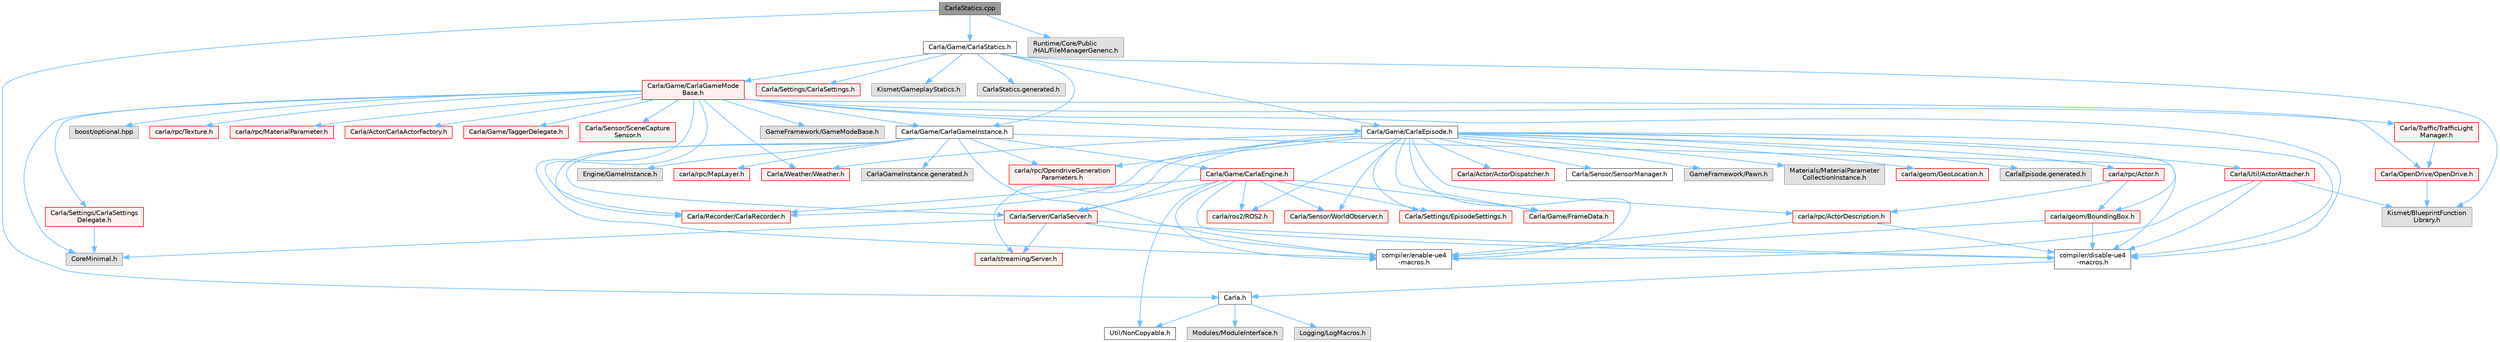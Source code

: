 digraph "CarlaStatics.cpp"
{
 // INTERACTIVE_SVG=YES
 // LATEX_PDF_SIZE
  bgcolor="transparent";
  edge [fontname=Helvetica,fontsize=10,labelfontname=Helvetica,labelfontsize=10];
  node [fontname=Helvetica,fontsize=10,shape=box,height=0.2,width=0.4];
  Node1 [id="Node000001",label="CarlaStatics.cpp",height=0.2,width=0.4,color="gray40", fillcolor="grey60", style="filled", fontcolor="black",tooltip=" "];
  Node1 -> Node2 [id="edge1_Node000001_Node000002",color="steelblue1",style="solid",tooltip=" "];
  Node2 [id="Node000002",label="Carla.h",height=0.2,width=0.4,color="grey40", fillcolor="white", style="filled",URL="$d7/d7d/Carla_8h.html",tooltip=" "];
  Node2 -> Node3 [id="edge2_Node000002_Node000003",color="steelblue1",style="solid",tooltip=" "];
  Node3 [id="Node000003",label="Util/NonCopyable.h",height=0.2,width=0.4,color="grey40", fillcolor="white", style="filled",URL="$d4/d57/Unreal_2CarlaUE4_2Plugins_2Carla_2Source_2Carla_2Util_2NonCopyable_8h.html",tooltip=" "];
  Node2 -> Node4 [id="edge3_Node000002_Node000004",color="steelblue1",style="solid",tooltip=" "];
  Node4 [id="Node000004",label="Logging/LogMacros.h",height=0.2,width=0.4,color="grey60", fillcolor="#E0E0E0", style="filled",tooltip=" "];
  Node2 -> Node5 [id="edge4_Node000002_Node000005",color="steelblue1",style="solid",tooltip=" "];
  Node5 [id="Node000005",label="Modules/ModuleInterface.h",height=0.2,width=0.4,color="grey60", fillcolor="#E0E0E0", style="filled",tooltip=" "];
  Node1 -> Node6 [id="edge5_Node000001_Node000006",color="steelblue1",style="solid",tooltip=" "];
  Node6 [id="Node000006",label="Carla/Game/CarlaStatics.h",height=0.2,width=0.4,color="grey40", fillcolor="white", style="filled",URL="$d9/dc8/CarlaStatics_8h.html",tooltip=" "];
  Node6 -> Node7 [id="edge6_Node000006_Node000007",color="steelblue1",style="solid",tooltip=" "];
  Node7 [id="Node000007",label="Carla/Game/CarlaEpisode.h",height=0.2,width=0.4,color="grey40", fillcolor="white", style="filled",URL="$de/db8/CarlaEpisode_8h.html",tooltip=" "];
  Node7 -> Node8 [id="edge7_Node000007_Node000008",color="steelblue1",style="solid",tooltip=" "];
  Node8 [id="Node000008",label="Carla/Actor/ActorDispatcher.h",height=0.2,width=0.4,color="red", fillcolor="#FFF0F0", style="filled",URL="$dc/ddc/ActorDispatcher_8h.html",tooltip=" "];
  Node7 -> Node209 [id="edge8_Node000007_Node000209",color="steelblue1",style="solid",tooltip=" "];
  Node209 [id="Node000209",label="Carla/Recorder/CarlaRecorder.h",height=0.2,width=0.4,color="red", fillcolor="#FFF0F0", style="filled",URL="$d9/d6a/CarlaRecorder_8h.html",tooltip=" "];
  Node7 -> Node240 [id="edge9_Node000007_Node000240",color="steelblue1",style="solid",tooltip=" "];
  Node240 [id="Node000240",label="Carla/Sensor/WorldObserver.h",height=0.2,width=0.4,color="red", fillcolor="#FFF0F0", style="filled",URL="$d8/deb/WorldObserver_8h.html",tooltip=" "];
  Node7 -> Node241 [id="edge10_Node000007_Node000241",color="steelblue1",style="solid",tooltip=" "];
  Node241 [id="Node000241",label="Carla/Server/CarlaServer.h",height=0.2,width=0.4,color="red", fillcolor="#FFF0F0", style="filled",URL="$d0/d35/CarlaServer_8h.html",tooltip=" "];
  Node241 -> Node177 [id="edge11_Node000241_Node000177",color="steelblue1",style="solid",tooltip=" "];
  Node177 [id="Node000177",label="CoreMinimal.h",height=0.2,width=0.4,color="grey60", fillcolor="#E0E0E0", style="filled",tooltip=" "];
  Node241 -> Node11 [id="edge12_Node000241_Node000011",color="steelblue1",style="solid",tooltip=" "];
  Node11 [id="Node000011",label="compiler/disable-ue4\l-macros.h",height=0.2,width=0.4,color="grey40", fillcolor="white", style="filled",URL="$d2/d02/disable-ue4-macros_8h.html",tooltip=" "];
  Node11 -> Node2 [id="edge13_Node000011_Node000002",color="steelblue1",style="solid",tooltip=" "];
  Node241 -> Node253 [id="edge14_Node000241_Node000253",color="steelblue1",style="solid",tooltip=" "];
  Node253 [id="Node000253",label="carla/streaming/Server.h",height=0.2,width=0.4,color="red", fillcolor="#FFF0F0", style="filled",URL="$d8/df6/streaming_2Server_8h.html",tooltip=" "];
  Node241 -> Node14 [id="edge15_Node000241_Node000014",color="steelblue1",style="solid",tooltip=" "];
  Node14 [id="Node000014",label="compiler/enable-ue4\l-macros.h",height=0.2,width=0.4,color="grey40", fillcolor="white", style="filled",URL="$d9/da2/enable-ue4-macros_8h.html",tooltip=" "];
  Node7 -> Node257 [id="edge16_Node000007_Node000257",color="steelblue1",style="solid",tooltip=" "];
  Node257 [id="Node000257",label="Carla/Settings/EpisodeSettings.h",height=0.2,width=0.4,color="red", fillcolor="#FFF0F0", style="filled",URL="$d8/d64/Unreal_2CarlaUE4_2Plugins_2Carla_2Source_2Carla_2Settings_2EpisodeSettings_8h.html",tooltip=" "];
  Node7 -> Node259 [id="edge17_Node000007_Node000259",color="steelblue1",style="solid",tooltip=" "];
  Node259 [id="Node000259",label="Carla/Util/ActorAttacher.h",height=0.2,width=0.4,color="red", fillcolor="#FFF0F0", style="filled",URL="$d6/d68/ActorAttacher_8h.html",tooltip=" "];
  Node259 -> Node11 [id="edge18_Node000259_Node000011",color="steelblue1",style="solid",tooltip=" "];
  Node259 -> Node14 [id="edge19_Node000259_Node000014",color="steelblue1",style="solid",tooltip=" "];
  Node259 -> Node260 [id="edge20_Node000259_Node000260",color="steelblue1",style="solid",tooltip=" "];
  Node260 [id="Node000260",label="Kismet/BlueprintFunction\lLibrary.h",height=0.2,width=0.4,color="grey60", fillcolor="#E0E0E0", style="filled",tooltip=" "];
  Node7 -> Node262 [id="edge21_Node000007_Node000262",color="steelblue1",style="solid",tooltip=" "];
  Node262 [id="Node000262",label="Carla/Weather/Weather.h",height=0.2,width=0.4,color="red", fillcolor="#FFF0F0", style="filled",URL="$d5/d65/Weather_8h.html",tooltip=" "];
  Node7 -> Node266 [id="edge22_Node000007_Node000266",color="steelblue1",style="solid",tooltip=" "];
  Node266 [id="Node000266",label="Carla/Game/FrameData.h",height=0.2,width=0.4,color="red", fillcolor="#FFF0F0", style="filled",URL="$d2/df1/FrameData_8h.html",tooltip=" "];
  Node7 -> Node325 [id="edge23_Node000007_Node000325",color="steelblue1",style="solid",tooltip=" "];
  Node325 [id="Node000325",label="Carla/Sensor/SensorManager.h",height=0.2,width=0.4,color="grey40", fillcolor="white", style="filled",URL="$dc/dbf/SensorManager_8h.html",tooltip=" "];
  Node7 -> Node326 [id="edge24_Node000007_Node000326",color="steelblue1",style="solid",tooltip=" "];
  Node326 [id="Node000326",label="GameFramework/Pawn.h",height=0.2,width=0.4,color="grey60", fillcolor="#E0E0E0", style="filled",tooltip=" "];
  Node7 -> Node327 [id="edge25_Node000007_Node000327",color="steelblue1",style="solid",tooltip=" "];
  Node327 [id="Node000327",label="Materials/MaterialParameter\lCollectionInstance.h",height=0.2,width=0.4,color="grey60", fillcolor="#E0E0E0", style="filled",tooltip=" "];
  Node7 -> Node11 [id="edge26_Node000007_Node000011",color="steelblue1",style="solid",tooltip=" "];
  Node7 -> Node44 [id="edge27_Node000007_Node000044",color="steelblue1",style="solid",tooltip=" "];
  Node44 [id="Node000044",label="carla/geom/BoundingBox.h",height=0.2,width=0.4,color="red", fillcolor="#FFF0F0", style="filled",URL="$d2/dfe/LibCarla_2source_2carla_2geom_2BoundingBox_8h.html",tooltip=" "];
  Node44 -> Node14 [id="edge28_Node000044_Node000014",color="steelblue1",style="solid",tooltip=" "];
  Node44 -> Node11 [id="edge29_Node000044_Node000011",color="steelblue1",style="solid",tooltip=" "];
  Node7 -> Node116 [id="edge30_Node000007_Node000116",color="steelblue1",style="solid",tooltip=" "];
  Node116 [id="Node000116",label="carla/geom/GeoLocation.h",height=0.2,width=0.4,color="red", fillcolor="#FFF0F0", style="filled",URL="$d7/d86/GeoLocation_8h.html",tooltip=" "];
  Node7 -> Node94 [id="edge31_Node000007_Node000094",color="steelblue1",style="solid",tooltip=" "];
  Node94 [id="Node000094",label="carla/ros2/ROS2.h",height=0.2,width=0.4,color="red", fillcolor="#FFF0F0", style="filled",URL="$da/db8/ROS2_8h.html",tooltip=" "];
  Node7 -> Node43 [id="edge32_Node000007_Node000043",color="steelblue1",style="solid",tooltip=" "];
  Node43 [id="Node000043",label="carla/rpc/Actor.h",height=0.2,width=0.4,color="red", fillcolor="#FFF0F0", style="filled",URL="$d8/d73/rpc_2Actor_8h.html",tooltip=" "];
  Node43 -> Node44 [id="edge33_Node000043_Node000044",color="steelblue1",style="solid",tooltip=" "];
  Node43 -> Node58 [id="edge34_Node000043_Node000058",color="steelblue1",style="solid",tooltip=" "];
  Node58 [id="Node000058",label="carla/rpc/ActorDescription.h",height=0.2,width=0.4,color="red", fillcolor="#FFF0F0", style="filled",URL="$d9/db9/LibCarla_2source_2carla_2rpc_2ActorDescription_8h.html",tooltip=" "];
  Node58 -> Node14 [id="edge35_Node000058_Node000014",color="steelblue1",style="solid",tooltip=" "];
  Node58 -> Node11 [id="edge36_Node000058_Node000011",color="steelblue1",style="solid",tooltip=" "];
  Node7 -> Node58 [id="edge37_Node000007_Node000058",color="steelblue1",style="solid",tooltip=" "];
  Node7 -> Node316 [id="edge38_Node000007_Node000316",color="steelblue1",style="solid",tooltip=" "];
  Node316 [id="Node000316",label="carla/rpc/OpendriveGeneration\lParameters.h",height=0.2,width=0.4,color="red", fillcolor="#FFF0F0", style="filled",URL="$d9/d3b/OpendriveGenerationParameters_8h.html",tooltip=" "];
  Node7 -> Node253 [id="edge39_Node000007_Node000253",color="steelblue1",style="solid",tooltip=" "];
  Node7 -> Node14 [id="edge40_Node000007_Node000014",color="steelblue1",style="solid",tooltip=" "];
  Node7 -> Node328 [id="edge41_Node000007_Node000328",color="steelblue1",style="solid",tooltip=" "];
  Node328 [id="Node000328",label="CarlaEpisode.generated.h",height=0.2,width=0.4,color="grey60", fillcolor="#E0E0E0", style="filled",tooltip=" "];
  Node6 -> Node329 [id="edge42_Node000006_Node000329",color="steelblue1",style="solid",tooltip=" "];
  Node329 [id="Node000329",label="Carla/Game/CarlaGameInstance.h",height=0.2,width=0.4,color="grey40", fillcolor="white", style="filled",URL="$d2/dba/CarlaGameInstance_8h.html",tooltip=" "];
  Node329 -> Node330 [id="edge43_Node000329_Node000330",color="steelblue1",style="solid",tooltip=" "];
  Node330 [id="Node000330",label="Engine/GameInstance.h",height=0.2,width=0.4,color="grey60", fillcolor="#E0E0E0", style="filled",tooltip=" "];
  Node329 -> Node331 [id="edge44_Node000329_Node000331",color="steelblue1",style="solid",tooltip=" "];
  Node331 [id="Node000331",label="Carla/Game/CarlaEngine.h",height=0.2,width=0.4,color="red", fillcolor="#FFF0F0", style="filled",URL="$d0/d11/CarlaEngine_8h.html",tooltip=" "];
  Node331 -> Node209 [id="edge45_Node000331_Node000209",color="steelblue1",style="solid",tooltip=" "];
  Node331 -> Node240 [id="edge46_Node000331_Node000240",color="steelblue1",style="solid",tooltip=" "];
  Node331 -> Node241 [id="edge47_Node000331_Node000241",color="steelblue1",style="solid",tooltip=" "];
  Node331 -> Node257 [id="edge48_Node000331_Node000257",color="steelblue1",style="solid",tooltip=" "];
  Node331 -> Node3 [id="edge49_Node000331_Node000003",color="steelblue1",style="solid",tooltip=" "];
  Node331 -> Node266 [id="edge50_Node000331_Node000266",color="steelblue1",style="solid",tooltip=" "];
  Node331 -> Node11 [id="edge51_Node000331_Node000011",color="steelblue1",style="solid",tooltip=" "];
  Node331 -> Node94 [id="edge52_Node000331_Node000094",color="steelblue1",style="solid",tooltip=" "];
  Node331 -> Node14 [id="edge53_Node000331_Node000014",color="steelblue1",style="solid",tooltip=" "];
  Node329 -> Node209 [id="edge54_Node000329_Node000209",color="steelblue1",style="solid",tooltip=" "];
  Node329 -> Node241 [id="edge55_Node000329_Node000241",color="steelblue1",style="solid",tooltip=" "];
  Node329 -> Node11 [id="edge56_Node000329_Node000011",color="steelblue1",style="solid",tooltip=" "];
  Node329 -> Node336 [id="edge57_Node000329_Node000336",color="steelblue1",style="solid",tooltip=" "];
  Node336 [id="Node000336",label="carla/rpc/MapLayer.h",height=0.2,width=0.4,color="red", fillcolor="#FFF0F0", style="filled",URL="$d0/dc2/MapLayer_8h.html",tooltip=" "];
  Node329 -> Node316 [id="edge58_Node000329_Node000316",color="steelblue1",style="solid",tooltip=" "];
  Node329 -> Node14 [id="edge59_Node000329_Node000014",color="steelblue1",style="solid",tooltip=" "];
  Node329 -> Node337 [id="edge60_Node000329_Node000337",color="steelblue1",style="solid",tooltip=" "];
  Node337 [id="Node000337",label="CarlaGameInstance.generated.h",height=0.2,width=0.4,color="grey60", fillcolor="#E0E0E0", style="filled",tooltip=" "];
  Node6 -> Node338 [id="edge61_Node000006_Node000338",color="steelblue1",style="solid",tooltip=" "];
  Node338 [id="Node000338",label="Carla/Game/CarlaGameMode\lBase.h",height=0.2,width=0.4,color="red", fillcolor="#FFF0F0", style="filled",URL="$d3/d49/CarlaGameModeBase_8h.html",tooltip=" "];
  Node338 -> Node177 [id="edge62_Node000338_Node000177",color="steelblue1",style="solid",tooltip=" "];
  Node338 -> Node339 [id="edge63_Node000338_Node000339",color="steelblue1",style="solid",tooltip=" "];
  Node339 [id="Node000339",label="GameFramework/GameModeBase.h",height=0.2,width=0.4,color="grey60", fillcolor="#E0E0E0", style="filled",tooltip=" "];
  Node338 -> Node11 [id="edge64_Node000338_Node000011",color="steelblue1",style="solid",tooltip=" "];
  Node338 -> Node165 [id="edge65_Node000338_Node000165",color="steelblue1",style="solid",tooltip=" "];
  Node165 [id="Node000165",label="boost/optional.hpp",height=0.2,width=0.4,color="grey60", fillcolor="#E0E0E0", style="filled",tooltip=" "];
  Node338 -> Node340 [id="edge66_Node000338_Node000340",color="steelblue1",style="solid",tooltip=" "];
  Node340 [id="Node000340",label="carla/rpc/Texture.h",height=0.2,width=0.4,color="red", fillcolor="#FFF0F0", style="filled",URL="$d9/dbf/Texture_8h.html",tooltip=" "];
  Node338 -> Node343 [id="edge67_Node000338_Node000343",color="steelblue1",style="solid",tooltip=" "];
  Node343 [id="Node000343",label="carla/rpc/MaterialParameter.h",height=0.2,width=0.4,color="red", fillcolor="#FFF0F0", style="filled",URL="$d7/d10/MaterialParameter_8h.html",tooltip=" "];
  Node338 -> Node14 [id="edge68_Node000338_Node000014",color="steelblue1",style="solid",tooltip=" "];
  Node338 -> Node344 [id="edge69_Node000338_Node000344",color="steelblue1",style="solid",tooltip=" "];
  Node344 [id="Node000344",label="Carla/Actor/CarlaActorFactory.h",height=0.2,width=0.4,color="red", fillcolor="#FFF0F0", style="filled",URL="$d4/d24/CarlaActorFactory_8h.html",tooltip=" "];
  Node338 -> Node7 [id="edge70_Node000338_Node000007",color="steelblue1",style="solid",tooltip=" "];
  Node338 -> Node329 [id="edge71_Node000338_Node000329",color="steelblue1",style="solid",tooltip=" "];
  Node338 -> Node346 [id="edge72_Node000338_Node000346",color="steelblue1",style="solid",tooltip=" "];
  Node346 [id="Node000346",label="Carla/Game/TaggerDelegate.h",height=0.2,width=0.4,color="red", fillcolor="#FFF0F0", style="filled",URL="$d0/df9/TaggerDelegate_8h.html",tooltip=" "];
  Node338 -> Node280 [id="edge73_Node000338_Node000280",color="steelblue1",style="solid",tooltip=" "];
  Node280 [id="Node000280",label="Carla/OpenDrive/OpenDrive.h",height=0.2,width=0.4,color="red", fillcolor="#FFF0F0", style="filled",URL="$d1/d9b/Unreal_2CarlaUE4_2Plugins_2Carla_2Source_2Carla_2OpenDrive_2OpenDrive_8h.html",tooltip=" "];
  Node280 -> Node260 [id="edge74_Node000280_Node000260",color="steelblue1",style="solid",tooltip=" "];
  Node338 -> Node209 [id="edge75_Node000338_Node000209",color="steelblue1",style="solid",tooltip=" "];
  Node338 -> Node349 [id="edge76_Node000338_Node000349",color="steelblue1",style="solid",tooltip=" "];
  Node349 [id="Node000349",label="Carla/Sensor/SceneCapture\lSensor.h",height=0.2,width=0.4,color="red", fillcolor="#FFF0F0", style="filled",URL="$d8/d95/SceneCaptureSensor_8h.html",tooltip=" "];
  Node338 -> Node366 [id="edge77_Node000338_Node000366",color="steelblue1",style="solid",tooltip=" "];
  Node366 [id="Node000366",label="Carla/Settings/CarlaSettings\lDelegate.h",height=0.2,width=0.4,color="red", fillcolor="#FFF0F0", style="filled",URL="$d2/dd3/CarlaSettingsDelegate_8h.html",tooltip=" "];
  Node366 -> Node177 [id="edge78_Node000366_Node000177",color="steelblue1",style="solid",tooltip=" "];
  Node338 -> Node372 [id="edge79_Node000338_Node000372",color="steelblue1",style="solid",tooltip=" "];
  Node372 [id="Node000372",label="Carla/Traffic/TrafficLight\lManager.h",height=0.2,width=0.4,color="red", fillcolor="#FFF0F0", style="filled",URL="$da/ddb/TrafficLightManager_8h.html",tooltip=" "];
  Node372 -> Node280 [id="edge80_Node000372_Node000280",color="steelblue1",style="solid",tooltip=" "];
  Node338 -> Node262 [id="edge81_Node000338_Node000262",color="steelblue1",style="solid",tooltip=" "];
  Node6 -> Node387 [id="edge82_Node000006_Node000387",color="steelblue1",style="solid",tooltip=" "];
  Node387 [id="Node000387",label="Carla/Settings/CarlaSettings.h",height=0.2,width=0.4,color="red", fillcolor="#FFF0F0", style="filled",URL="$d3/d4e/CarlaSettings_8h.html",tooltip=" "];
  Node6 -> Node389 [id="edge83_Node000006_Node000389",color="steelblue1",style="solid",tooltip=" "];
  Node389 [id="Node000389",label="Kismet/GameplayStatics.h",height=0.2,width=0.4,color="grey60", fillcolor="#E0E0E0", style="filled",tooltip=" "];
  Node6 -> Node260 [id="edge84_Node000006_Node000260",color="steelblue1",style="solid",tooltip=" "];
  Node6 -> Node390 [id="edge85_Node000006_Node000390",color="steelblue1",style="solid",tooltip=" "];
  Node390 [id="Node000390",label="CarlaStatics.generated.h",height=0.2,width=0.4,color="grey60", fillcolor="#E0E0E0", style="filled",tooltip=" "];
  Node1 -> Node391 [id="edge86_Node000001_Node000391",color="steelblue1",style="solid",tooltip=" "];
  Node391 [id="Node000391",label="Runtime/Core/Public\l/HAL/FileManagerGeneric.h",height=0.2,width=0.4,color="grey60", fillcolor="#E0E0E0", style="filled",tooltip=" "];
}
